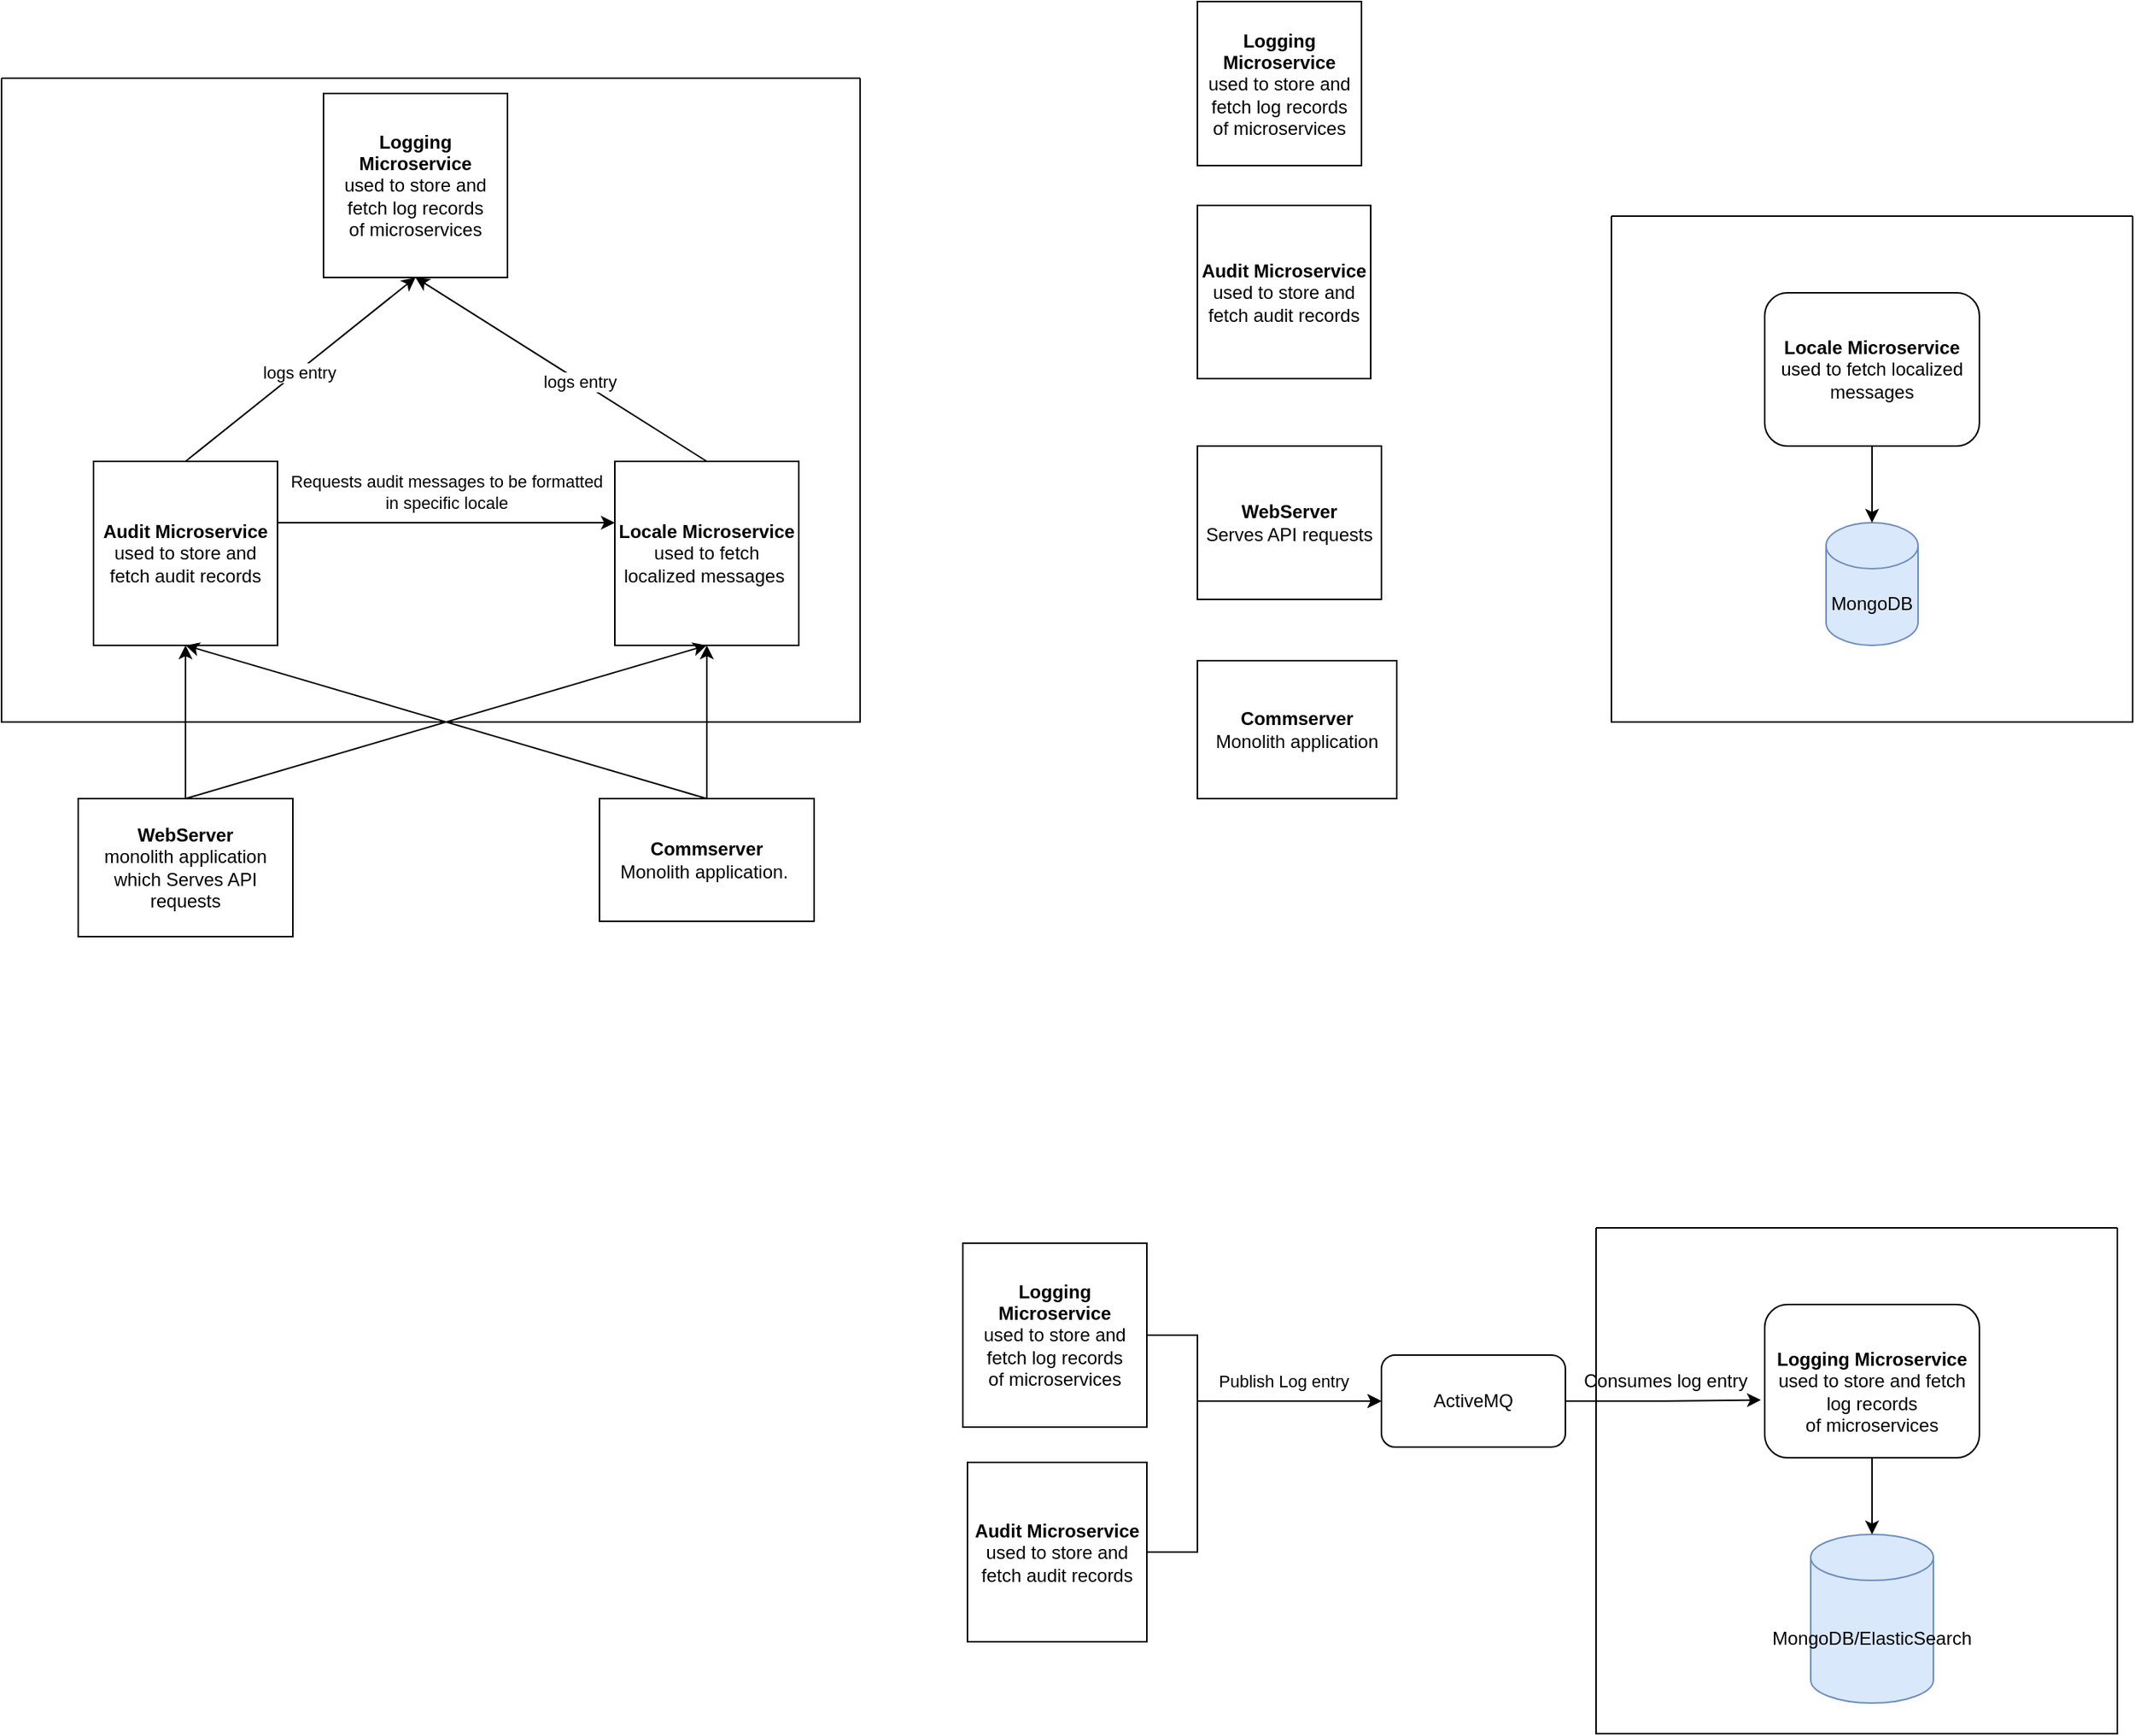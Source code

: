 <mxfile version="20.1.1" type="github">
  <diagram id="M76jBjar-1vTpmpUjn1L" name="Page-1">
    <mxGraphModel dx="1763" dy="2303" grid="1" gridSize="10" guides="1" tooltips="1" connect="1" arrows="1" fold="1" page="1" pageScale="1" pageWidth="827" pageHeight="1169" math="0" shadow="0">
      <root>
        <mxCell id="0" />
        <mxCell id="1" parent="0" />
        <mxCell id="6CfhSoayrOcvP-b4IXLZ-1" value="" style="swimlane;startSize=0;" vertex="1" parent="1">
          <mxGeometry x="1080" y="50" width="340" height="330" as="geometry" />
        </mxCell>
        <mxCell id="6CfhSoayrOcvP-b4IXLZ-2" value="MongoDB" style="shape=cylinder3;whiteSpace=wrap;html=1;boundedLbl=1;backgroundOutline=1;size=15;fillColor=#dae8fc;strokeColor=#6c8ebf;" vertex="1" parent="6CfhSoayrOcvP-b4IXLZ-1">
          <mxGeometry x="140" y="200" width="60" height="80" as="geometry" />
        </mxCell>
        <mxCell id="6CfhSoayrOcvP-b4IXLZ-3" value="&lt;b&gt;Locale Microservice&lt;br&gt;&lt;/b&gt;used to fetch localized messages" style="rounded=1;whiteSpace=wrap;html=1;" vertex="1" parent="6CfhSoayrOcvP-b4IXLZ-1">
          <mxGeometry x="100" y="50" width="140" height="100" as="geometry" />
        </mxCell>
        <mxCell id="6CfhSoayrOcvP-b4IXLZ-5" value="" style="endArrow=classic;html=1;rounded=0;exitX=0.5;exitY=1;exitDx=0;exitDy=0;entryX=0.5;entryY=0;entryDx=0;entryDy=0;entryPerimeter=0;" edge="1" parent="6CfhSoayrOcvP-b4IXLZ-1" source="6CfhSoayrOcvP-b4IXLZ-3" target="6CfhSoayrOcvP-b4IXLZ-2">
          <mxGeometry width="50" height="50" relative="1" as="geometry">
            <mxPoint x="90" y="320" as="sourcePoint" />
            <mxPoint x="140" y="270" as="targetPoint" />
          </mxGeometry>
        </mxCell>
        <mxCell id="6CfhSoayrOcvP-b4IXLZ-13" value="&lt;b&gt;Logging Microservice&lt;/b&gt;&lt;br&gt;used to store and fetch log records&lt;br&gt;of microservices" style="whiteSpace=wrap;html=1;aspect=fixed;" vertex="1" parent="1">
          <mxGeometry x="240" y="-30" width="120" height="120" as="geometry" />
        </mxCell>
        <mxCell id="6CfhSoayrOcvP-b4IXLZ-19" value="" style="endArrow=classic;html=1;rounded=0;exitX=0.5;exitY=0;exitDx=0;exitDy=0;entryX=0.5;entryY=1;entryDx=0;entryDy=0;" edge="1" parent="1" source="6CfhSoayrOcvP-b4IXLZ-14" target="6CfhSoayrOcvP-b4IXLZ-13">
          <mxGeometry width="50" height="50" relative="1" as="geometry">
            <mxPoint x="420" y="200" as="sourcePoint" />
            <mxPoint x="470" y="150" as="targetPoint" />
          </mxGeometry>
        </mxCell>
        <mxCell id="6CfhSoayrOcvP-b4IXLZ-25" value="logs entry" style="edgeLabel;html=1;align=center;verticalAlign=middle;resizable=0;points=[];" vertex="1" connectable="0" parent="6CfhSoayrOcvP-b4IXLZ-19">
          <mxGeometry x="-0.131" y="1" relative="1" as="geometry">
            <mxPoint y="-1" as="offset" />
          </mxGeometry>
        </mxCell>
        <mxCell id="6CfhSoayrOcvP-b4IXLZ-21" value="" style="swimlane;startSize=0;" vertex="1" parent="1">
          <mxGeometry x="30" y="-40" width="560" height="420" as="geometry" />
        </mxCell>
        <mxCell id="6CfhSoayrOcvP-b4IXLZ-14" value="&lt;b&gt;Locale Microservice&lt;br&gt;&lt;/b&gt;used to fetch localized messages&amp;nbsp;" style="whiteSpace=wrap;html=1;aspect=fixed;" vertex="1" parent="6CfhSoayrOcvP-b4IXLZ-21">
          <mxGeometry x="400" y="250" width="120" height="120" as="geometry" />
        </mxCell>
        <mxCell id="6CfhSoayrOcvP-b4IXLZ-6" value="&lt;b&gt;Audit Microservice&lt;/b&gt;&lt;br&gt;used to store and fetch audit records" style="whiteSpace=wrap;html=1;aspect=fixed;" vertex="1" parent="6CfhSoayrOcvP-b4IXLZ-21">
          <mxGeometry x="60" y="250" width="120" height="120" as="geometry" />
        </mxCell>
        <mxCell id="6CfhSoayrOcvP-b4IXLZ-16" value="Requests audit messages to be formatted&lt;br&gt;in specific locale" style="edgeStyle=orthogonalEdgeStyle;rounded=0;orthogonalLoop=1;jettySize=auto;html=1;exitX=1;exitY=0.5;exitDx=0;exitDy=0;" edge="1" parent="6CfhSoayrOcvP-b4IXLZ-21" source="6CfhSoayrOcvP-b4IXLZ-6" target="6CfhSoayrOcvP-b4IXLZ-14">
          <mxGeometry x="0.083" y="20" relative="1" as="geometry">
            <Array as="points">
              <mxPoint x="180" y="290" />
            </Array>
            <mxPoint as="offset" />
          </mxGeometry>
        </mxCell>
        <mxCell id="6CfhSoayrOcvP-b4IXLZ-28" style="edgeStyle=orthogonalEdgeStyle;rounded=0;orthogonalLoop=1;jettySize=auto;html=1;exitX=0.5;exitY=0;exitDx=0;exitDy=0;entryX=0.5;entryY=1;entryDx=0;entryDy=0;" edge="1" parent="1" source="6CfhSoayrOcvP-b4IXLZ-23" target="6CfhSoayrOcvP-b4IXLZ-6">
          <mxGeometry relative="1" as="geometry" />
        </mxCell>
        <mxCell id="6CfhSoayrOcvP-b4IXLZ-23" value="&lt;b&gt;WebServer&lt;/b&gt;&lt;br&gt;monolith application which Serves API requests" style="rounded=0;whiteSpace=wrap;html=1;" vertex="1" parent="1">
          <mxGeometry x="80" y="430" width="140" height="90" as="geometry" />
        </mxCell>
        <mxCell id="6CfhSoayrOcvP-b4IXLZ-27" value="&lt;b&gt;Commserver&lt;/b&gt;&lt;br&gt;Monolith application.&amp;nbsp;" style="rounded=0;whiteSpace=wrap;html=1;" vertex="1" parent="1">
          <mxGeometry x="420" y="430" width="140" height="80" as="geometry" />
        </mxCell>
        <mxCell id="6CfhSoayrOcvP-b4IXLZ-31" value="" style="endArrow=classic;html=1;rounded=0;exitX=0.5;exitY=0;exitDx=0;exitDy=0;entryX=0.5;entryY=1;entryDx=0;entryDy=0;" edge="1" parent="1" source="6CfhSoayrOcvP-b4IXLZ-23" target="6CfhSoayrOcvP-b4IXLZ-14">
          <mxGeometry width="50" height="50" relative="1" as="geometry">
            <mxPoint x="300" y="370" as="sourcePoint" />
            <mxPoint x="350" y="320" as="targetPoint" />
          </mxGeometry>
        </mxCell>
        <mxCell id="6CfhSoayrOcvP-b4IXLZ-32" value="" style="endArrow=classic;html=1;rounded=0;exitX=0.5;exitY=0;exitDx=0;exitDy=0;entryX=0.5;entryY=1;entryDx=0;entryDy=0;" edge="1" parent="1" source="6CfhSoayrOcvP-b4IXLZ-27" target="6CfhSoayrOcvP-b4IXLZ-6">
          <mxGeometry width="50" height="50" relative="1" as="geometry">
            <mxPoint y="380" as="sourcePoint" />
            <mxPoint x="50" y="330" as="targetPoint" />
          </mxGeometry>
        </mxCell>
        <mxCell id="6CfhSoayrOcvP-b4IXLZ-33" value="" style="endArrow=classic;html=1;rounded=0;exitX=0.5;exitY=0;exitDx=0;exitDy=0;entryX=0.5;entryY=1;entryDx=0;entryDy=0;" edge="1" parent="1" source="6CfhSoayrOcvP-b4IXLZ-27" target="6CfhSoayrOcvP-b4IXLZ-14">
          <mxGeometry width="50" height="50" relative="1" as="geometry">
            <mxPoint x="320" y="460" as="sourcePoint" />
            <mxPoint x="150" y="620" as="targetPoint" />
          </mxGeometry>
        </mxCell>
        <mxCell id="6CfhSoayrOcvP-b4IXLZ-34" value="&lt;b&gt;Audit Microservice&lt;/b&gt;&lt;br&gt;used to store and fetch audit records" style="whiteSpace=wrap;html=1;aspect=fixed;" vertex="1" parent="1">
          <mxGeometry x="810" y="43" width="113" height="113" as="geometry" />
        </mxCell>
        <mxCell id="6CfhSoayrOcvP-b4IXLZ-35" value="&lt;b&gt;WebServer&lt;/b&gt;&lt;br&gt;Serves API requests" style="rounded=0;whiteSpace=wrap;html=1;" vertex="1" parent="1">
          <mxGeometry x="810" y="200" width="120" height="100" as="geometry" />
        </mxCell>
        <mxCell id="6CfhSoayrOcvP-b4IXLZ-36" value="&lt;b&gt;Commserver&lt;/b&gt;&lt;br&gt;Monolith application" style="rounded=0;whiteSpace=wrap;html=1;" vertex="1" parent="1">
          <mxGeometry x="810" y="340" width="130" height="90" as="geometry" />
        </mxCell>
        <mxCell id="6CfhSoayrOcvP-b4IXLZ-37" value="&lt;b&gt;Logging Microservice&lt;/b&gt;&lt;br&gt;used to store and fetch log records&lt;br&gt;of microservices" style="whiteSpace=wrap;html=1;aspect=fixed;" vertex="1" parent="1">
          <mxGeometry x="810" y="-90" width="107" height="107" as="geometry" />
        </mxCell>
        <mxCell id="6CfhSoayrOcvP-b4IXLZ-17" value="" style="endArrow=classic;html=1;rounded=0;exitX=0.5;exitY=0;exitDx=0;exitDy=0;entryX=0.5;entryY=1;entryDx=0;entryDy=0;" edge="1" parent="1" source="6CfhSoayrOcvP-b4IXLZ-6" target="6CfhSoayrOcvP-b4IXLZ-13">
          <mxGeometry width="50" height="50" relative="1" as="geometry">
            <mxPoint x="420" y="200" as="sourcePoint" />
            <mxPoint x="280" y="180" as="targetPoint" />
          </mxGeometry>
        </mxCell>
        <mxCell id="6CfhSoayrOcvP-b4IXLZ-24" value="logs entry" style="edgeLabel;html=1;align=center;verticalAlign=middle;resizable=0;points=[];" vertex="1" connectable="0" parent="6CfhSoayrOcvP-b4IXLZ-17">
          <mxGeometry x="-0.021" relative="1" as="geometry">
            <mxPoint as="offset" />
          </mxGeometry>
        </mxCell>
        <mxCell id="6CfhSoayrOcvP-b4IXLZ-41" value="" style="swimlane;startSize=0;" vertex="1" parent="1">
          <mxGeometry x="1070" y="710" width="340" height="330" as="geometry" />
        </mxCell>
        <mxCell id="6CfhSoayrOcvP-b4IXLZ-42" value="MongoDB/ElasticSearch" style="shape=cylinder3;whiteSpace=wrap;html=1;boundedLbl=1;backgroundOutline=1;size=15;fillColor=#dae8fc;strokeColor=#6c8ebf;" vertex="1" parent="6CfhSoayrOcvP-b4IXLZ-41">
          <mxGeometry x="140" y="200" width="80" height="110" as="geometry" />
        </mxCell>
        <mxCell id="6CfhSoayrOcvP-b4IXLZ-43" value="&lt;b&gt;&lt;br&gt;&lt;/b&gt;&lt;b&gt;Logging Microservice&lt;/b&gt;&lt;br&gt;used to store and fetch log records&lt;br&gt;of microservices" style="rounded=1;whiteSpace=wrap;html=1;" vertex="1" parent="6CfhSoayrOcvP-b4IXLZ-41">
          <mxGeometry x="110" y="50" width="140" height="100" as="geometry" />
        </mxCell>
        <mxCell id="6CfhSoayrOcvP-b4IXLZ-44" value="" style="endArrow=classic;html=1;rounded=0;exitX=0.5;exitY=1;exitDx=0;exitDy=0;entryX=0.5;entryY=0;entryDx=0;entryDy=0;entryPerimeter=0;" edge="1" parent="6CfhSoayrOcvP-b4IXLZ-41" source="6CfhSoayrOcvP-b4IXLZ-43" target="6CfhSoayrOcvP-b4IXLZ-42">
          <mxGeometry width="50" height="50" relative="1" as="geometry">
            <mxPoint x="90" y="320" as="sourcePoint" />
            <mxPoint x="140" y="270" as="targetPoint" />
          </mxGeometry>
        </mxCell>
        <mxCell id="6CfhSoayrOcvP-b4IXLZ-54" value="Consumes log entry" style="text;html=1;align=center;verticalAlign=middle;resizable=0;points=[];autosize=1;strokeColor=none;fillColor=none;" vertex="1" parent="6CfhSoayrOcvP-b4IXLZ-41">
          <mxGeometry x="-20" y="85" width="130" height="30" as="geometry" />
        </mxCell>
        <mxCell id="6CfhSoayrOcvP-b4IXLZ-51" style="edgeStyle=orthogonalEdgeStyle;rounded=0;orthogonalLoop=1;jettySize=auto;html=1;exitX=1;exitY=0.5;exitDx=0;exitDy=0;entryX=0;entryY=0.5;entryDx=0;entryDy=0;" edge="1" parent="1" source="6CfhSoayrOcvP-b4IXLZ-45" target="6CfhSoayrOcvP-b4IXLZ-49">
          <mxGeometry relative="1" as="geometry">
            <mxPoint x="840" y="890" as="targetPoint" />
            <Array as="points">
              <mxPoint x="810" y="921" />
              <mxPoint x="810" y="823" />
            </Array>
          </mxGeometry>
        </mxCell>
        <mxCell id="6CfhSoayrOcvP-b4IXLZ-45" value="&lt;b&gt;Audit Microservice&lt;/b&gt;&lt;br&gt;used to store and fetch audit records" style="whiteSpace=wrap;html=1;aspect=fixed;" vertex="1" parent="1">
          <mxGeometry x="660" y="863" width="117" height="117" as="geometry" />
        </mxCell>
        <mxCell id="6CfhSoayrOcvP-b4IXLZ-50" style="edgeStyle=orthogonalEdgeStyle;rounded=0;orthogonalLoop=1;jettySize=auto;html=1;exitX=1;exitY=0.5;exitDx=0;exitDy=0;entryX=0;entryY=0.5;entryDx=0;entryDy=0;" edge="1" parent="1" source="6CfhSoayrOcvP-b4IXLZ-48" target="6CfhSoayrOcvP-b4IXLZ-49">
          <mxGeometry relative="1" as="geometry">
            <Array as="points">
              <mxPoint x="810" y="780" />
              <mxPoint x="810" y="823" />
            </Array>
          </mxGeometry>
        </mxCell>
        <mxCell id="6CfhSoayrOcvP-b4IXLZ-52" value="Publish Log entry" style="edgeLabel;html=1;align=center;verticalAlign=middle;resizable=0;points=[];" vertex="1" connectable="0" parent="6CfhSoayrOcvP-b4IXLZ-50">
          <mxGeometry x="0.593" y="2" relative="1" as="geometry">
            <mxPoint x="-24" y="-11" as="offset" />
          </mxGeometry>
        </mxCell>
        <mxCell id="6CfhSoayrOcvP-b4IXLZ-48" value="&lt;b&gt;Logging Microservice&lt;/b&gt;&lt;br&gt;used to store and fetch log records&lt;br&gt;of microservices" style="whiteSpace=wrap;html=1;aspect=fixed;" vertex="1" parent="1">
          <mxGeometry x="657" y="720" width="120" height="120" as="geometry" />
        </mxCell>
        <mxCell id="6CfhSoayrOcvP-b4IXLZ-53" style="edgeStyle=orthogonalEdgeStyle;rounded=0;orthogonalLoop=1;jettySize=auto;html=1;exitX=1;exitY=0.5;exitDx=0;exitDy=0;entryX=-0.018;entryY=0.623;entryDx=0;entryDy=0;entryPerimeter=0;" edge="1" parent="1" source="6CfhSoayrOcvP-b4IXLZ-49" target="6CfhSoayrOcvP-b4IXLZ-43">
          <mxGeometry relative="1" as="geometry" />
        </mxCell>
        <mxCell id="6CfhSoayrOcvP-b4IXLZ-49" value="ActiveMQ" style="rounded=1;whiteSpace=wrap;html=1;" vertex="1" parent="1">
          <mxGeometry x="930" y="793" width="120" height="60" as="geometry" />
        </mxCell>
      </root>
    </mxGraphModel>
  </diagram>
</mxfile>
